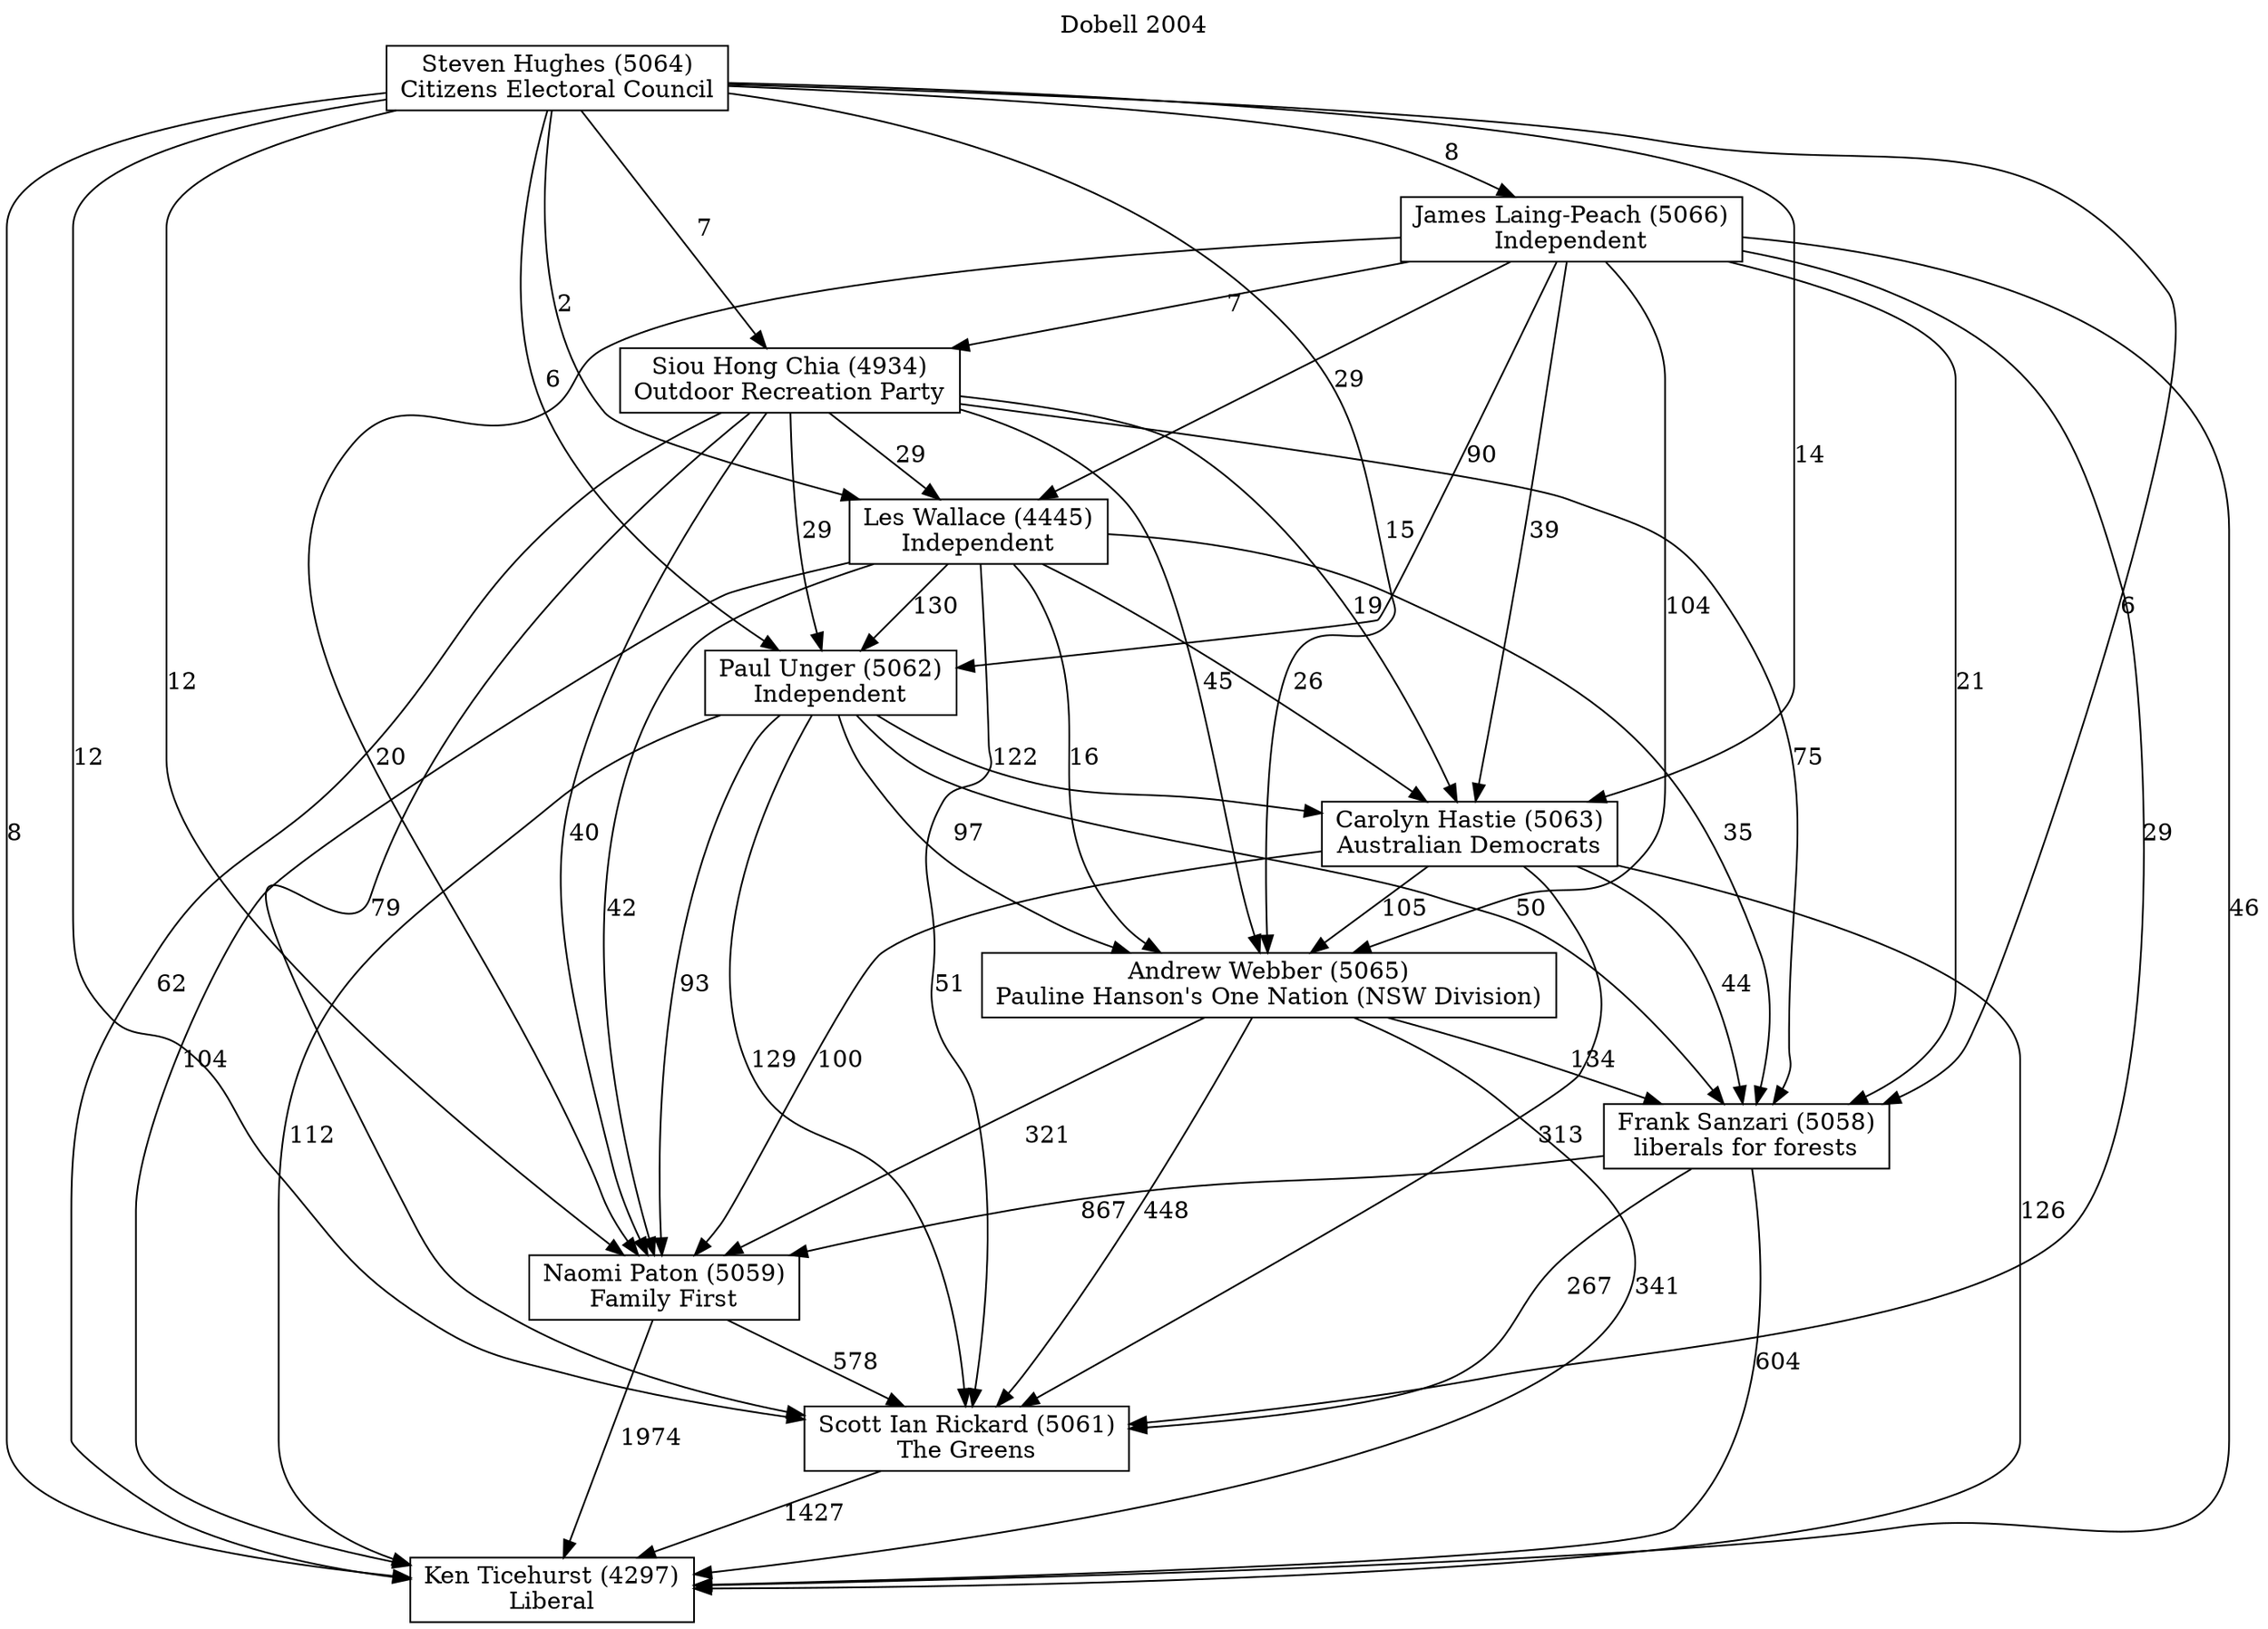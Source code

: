 // House preference flow
digraph "Ken Ticehurst (4297)_Dobell_2004" {
	graph [label="Dobell 2004" labelloc=t mclimit=2]
	node [shape=box]
	"Ken Ticehurst (4297)" [label="Ken Ticehurst (4297)
Liberal"]
	"Scott Ian Rickard (5061)" [label="Scott Ian Rickard (5061)
The Greens"]
	"Naomi Paton (5059)" [label="Naomi Paton (5059)
Family First"]
	"Frank Sanzari (5058)" [label="Frank Sanzari (5058)
liberals for forests"]
	"Andrew Webber (5065)" [label="Andrew Webber (5065)
Pauline Hanson's One Nation (NSW Division)"]
	"Carolyn Hastie (5063)" [label="Carolyn Hastie (5063)
Australian Democrats"]
	"Paul Unger (5062)" [label="Paul Unger (5062)
Independent"]
	"Les Wallace (4445)" [label="Les Wallace (4445)
Independent"]
	"Siou Hong Chia (4934)" [label="Siou Hong Chia (4934)
Outdoor Recreation Party"]
	"James Laing-Peach (5066)" [label="James Laing-Peach (5066)
Independent"]
	"Steven Hughes (5064)" [label="Steven Hughes (5064)
Citizens Electoral Council"]
	"Scott Ian Rickard (5061)" -> "Ken Ticehurst (4297)" [label=1427]
	"Naomi Paton (5059)" -> "Scott Ian Rickard (5061)" [label=578]
	"Frank Sanzari (5058)" -> "Naomi Paton (5059)" [label=867]
	"Andrew Webber (5065)" -> "Frank Sanzari (5058)" [label=134]
	"Carolyn Hastie (5063)" -> "Andrew Webber (5065)" [label=105]
	"Paul Unger (5062)" -> "Carolyn Hastie (5063)" [label=122]
	"Les Wallace (4445)" -> "Paul Unger (5062)" [label=130]
	"Siou Hong Chia (4934)" -> "Les Wallace (4445)" [label=29]
	"James Laing-Peach (5066)" -> "Siou Hong Chia (4934)" [label=7]
	"Steven Hughes (5064)" -> "James Laing-Peach (5066)" [label=8]
	"Naomi Paton (5059)" -> "Ken Ticehurst (4297)" [label=1974]
	"Frank Sanzari (5058)" -> "Ken Ticehurst (4297)" [label=604]
	"Andrew Webber (5065)" -> "Ken Ticehurst (4297)" [label=341]
	"Carolyn Hastie (5063)" -> "Ken Ticehurst (4297)" [label=126]
	"Paul Unger (5062)" -> "Ken Ticehurst (4297)" [label=112]
	"Les Wallace (4445)" -> "Ken Ticehurst (4297)" [label=104]
	"Siou Hong Chia (4934)" -> "Ken Ticehurst (4297)" [label=62]
	"James Laing-Peach (5066)" -> "Ken Ticehurst (4297)" [label=46]
	"Steven Hughes (5064)" -> "Ken Ticehurst (4297)" [label=8]
	"Steven Hughes (5064)" -> "Siou Hong Chia (4934)" [label=7]
	"James Laing-Peach (5066)" -> "Les Wallace (4445)" [label=29]
	"Steven Hughes (5064)" -> "Les Wallace (4445)" [label=2]
	"Siou Hong Chia (4934)" -> "Paul Unger (5062)" [label=29]
	"James Laing-Peach (5066)" -> "Paul Unger (5062)" [label=90]
	"Steven Hughes (5064)" -> "Paul Unger (5062)" [label=6]
	"Les Wallace (4445)" -> "Carolyn Hastie (5063)" [label=26]
	"Siou Hong Chia (4934)" -> "Carolyn Hastie (5063)" [label=19]
	"James Laing-Peach (5066)" -> "Carolyn Hastie (5063)" [label=39]
	"Steven Hughes (5064)" -> "Carolyn Hastie (5063)" [label=14]
	"Paul Unger (5062)" -> "Andrew Webber (5065)" [label=97]
	"Les Wallace (4445)" -> "Andrew Webber (5065)" [label=16]
	"Siou Hong Chia (4934)" -> "Andrew Webber (5065)" [label=45]
	"James Laing-Peach (5066)" -> "Andrew Webber (5065)" [label=104]
	"Steven Hughes (5064)" -> "Andrew Webber (5065)" [label=15]
	"Carolyn Hastie (5063)" -> "Frank Sanzari (5058)" [label=44]
	"Paul Unger (5062)" -> "Frank Sanzari (5058)" [label=50]
	"Les Wallace (4445)" -> "Frank Sanzari (5058)" [label=35]
	"Siou Hong Chia (4934)" -> "Frank Sanzari (5058)" [label=75]
	"James Laing-Peach (5066)" -> "Frank Sanzari (5058)" [label=21]
	"Steven Hughes (5064)" -> "Frank Sanzari (5058)" [label=6]
	"Andrew Webber (5065)" -> "Naomi Paton (5059)" [label=321]
	"Carolyn Hastie (5063)" -> "Naomi Paton (5059)" [label=100]
	"Paul Unger (5062)" -> "Naomi Paton (5059)" [label=93]
	"Les Wallace (4445)" -> "Naomi Paton (5059)" [label=42]
	"Siou Hong Chia (4934)" -> "Naomi Paton (5059)" [label=40]
	"James Laing-Peach (5066)" -> "Naomi Paton (5059)" [label=20]
	"Steven Hughes (5064)" -> "Naomi Paton (5059)" [label=12]
	"Frank Sanzari (5058)" -> "Scott Ian Rickard (5061)" [label=267]
	"Andrew Webber (5065)" -> "Scott Ian Rickard (5061)" [label=448]
	"Carolyn Hastie (5063)" -> "Scott Ian Rickard (5061)" [label=313]
	"Paul Unger (5062)" -> "Scott Ian Rickard (5061)" [label=129]
	"Les Wallace (4445)" -> "Scott Ian Rickard (5061)" [label=51]
	"Siou Hong Chia (4934)" -> "Scott Ian Rickard (5061)" [label=79]
	"James Laing-Peach (5066)" -> "Scott Ian Rickard (5061)" [label=29]
	"Steven Hughes (5064)" -> "Scott Ian Rickard (5061)" [label=12]
}
